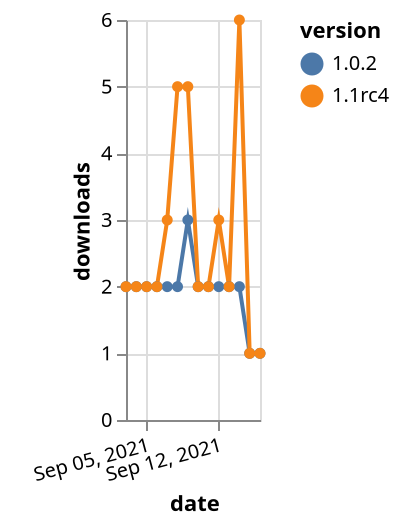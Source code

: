 {"$schema": "https://vega.github.io/schema/vega-lite/v5.json", "description": "A simple bar chart with embedded data.", "data": {"values": [{"date": "2021-09-03", "total": 5810, "delta": 2, "version": "1.0.2"}, {"date": "2021-09-04", "total": 5812, "delta": 2, "version": "1.0.2"}, {"date": "2021-09-05", "total": 5814, "delta": 2, "version": "1.0.2"}, {"date": "2021-09-06", "total": 5816, "delta": 2, "version": "1.0.2"}, {"date": "2021-09-07", "total": 5818, "delta": 2, "version": "1.0.2"}, {"date": "2021-09-08", "total": 5820, "delta": 2, "version": "1.0.2"}, {"date": "2021-09-09", "total": 5823, "delta": 3, "version": "1.0.2"}, {"date": "2021-09-10", "total": 5825, "delta": 2, "version": "1.0.2"}, {"date": "2021-09-11", "total": 5827, "delta": 2, "version": "1.0.2"}, {"date": "2021-09-12", "total": 5829, "delta": 2, "version": "1.0.2"}, {"date": "2021-09-13", "total": 5831, "delta": 2, "version": "1.0.2"}, {"date": "2021-09-14", "total": 5833, "delta": 2, "version": "1.0.2"}, {"date": "2021-09-15", "total": 5834, "delta": 1, "version": "1.0.2"}, {"date": "2021-09-16", "total": 5835, "delta": 1, "version": "1.0.2"}, {"date": "2021-09-03", "total": 20290, "delta": 2, "version": "1.1rc4"}, {"date": "2021-09-04", "total": 20292, "delta": 2, "version": "1.1rc4"}, {"date": "2021-09-05", "total": 20294, "delta": 2, "version": "1.1rc4"}, {"date": "2021-09-06", "total": 20296, "delta": 2, "version": "1.1rc4"}, {"date": "2021-09-07", "total": 20299, "delta": 3, "version": "1.1rc4"}, {"date": "2021-09-08", "total": 20304, "delta": 5, "version": "1.1rc4"}, {"date": "2021-09-09", "total": 20309, "delta": 5, "version": "1.1rc4"}, {"date": "2021-09-10", "total": 20311, "delta": 2, "version": "1.1rc4"}, {"date": "2021-09-11", "total": 20313, "delta": 2, "version": "1.1rc4"}, {"date": "2021-09-12", "total": 20316, "delta": 3, "version": "1.1rc4"}, {"date": "2021-09-13", "total": 20318, "delta": 2, "version": "1.1rc4"}, {"date": "2021-09-14", "total": 20324, "delta": 6, "version": "1.1rc4"}, {"date": "2021-09-15", "total": 20325, "delta": 1, "version": "1.1rc4"}, {"date": "2021-09-16", "total": 20326, "delta": 1, "version": "1.1rc4"}]}, "width": "container", "mark": {"type": "line", "point": {"filled": true}}, "encoding": {"x": {"field": "date", "type": "temporal", "timeUnit": "yearmonthdate", "title": "date", "axis": {"labelAngle": -15}}, "y": {"field": "delta", "type": "quantitative", "title": "downloads"}, "color": {"field": "version", "type": "nominal"}, "tooltip": {"field": "delta"}}}